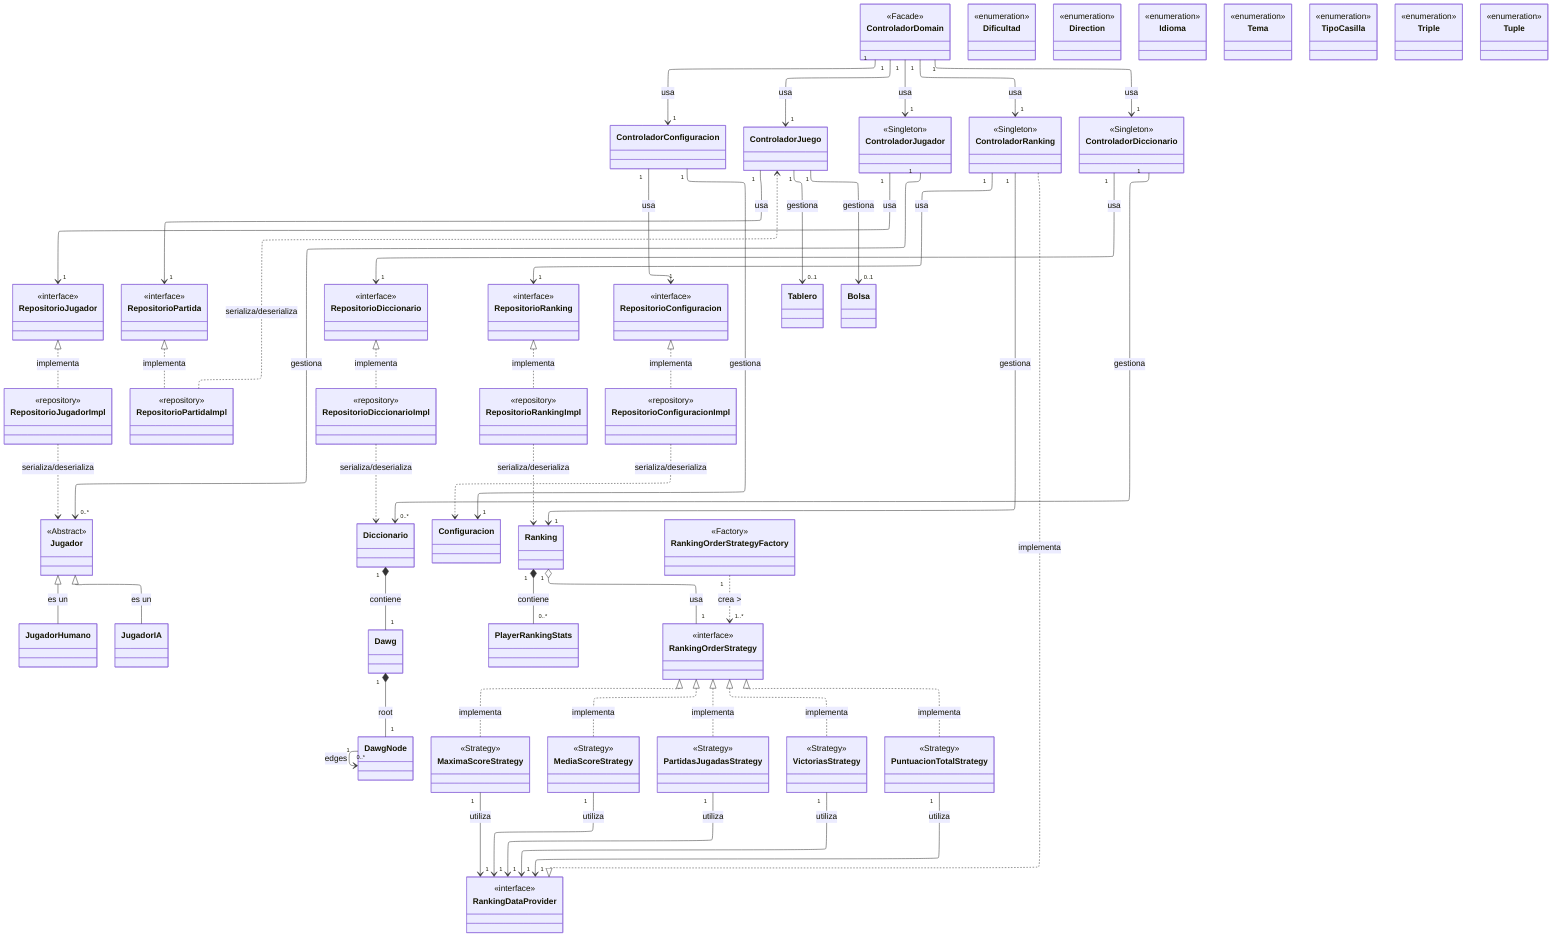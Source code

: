 ---
config:
  layout: elk
---
classDiagram
direction TB
    %% CAPA 1: CONTROLLERS (Superior)
    class ControladorDomain {
    }
    class ControladorConfiguracion {
    }
    class ControladorJuego {
    }
    class ControladorJugador {
    }
    class ControladorRanking {
    }
    class ControladorDiccionario {
    }

    %% CAPA 2: REPOSITORIES (NUEVAS CLASES)
    class RepositorioJugador {
    }
    class RepositorioPartida {
    }
    class RepositorioDiccionario {
    }
    class RepositorioRanking {
    }
    class RepositorioConfiguracion {
    }

    %% IMPLEMENTACIONES (NUEVAS CLASES)
    class RepositorioJugadorImpl {
    }
    class RepositorioPartidaImpl {
    }
    class RepositorioDiccionarioImpl {
    }
    class RepositorioRankingImpl {
    }
    class RepositorioConfiguracionImpl {
    }

    %% CAPA 3: MODELOS
    class Jugador {
    }
    class JugadorHumano {
    }
    class JugadorIA {
    }
    class Tablero {
    }
    class Bolsa {
    }
    class Diccionario {
    }
    class Configuracion {
    }
    class Ranking {
    }

    %% MODELOS SECUNDARIOS
    class Dawg {
    }
    class DawgNode {
    }
    class PlayerRankingStats {
    }

    %% SUBSISTEMA RANKING
    class RankingDataProvider {
    }
    class RankingOrderStrategy {
    }
    class RankingOrderStrategyFactory {
    }
    class MaximaScoreStrategy {
    }
    class MediaScoreStrategy {
    }
    class PartidasJugadasStrategy {
    }
    class VictoriasStrategy {
    }
    class PuntuacionTotalStrategy {
    }

    %% HELPERS (NUEVA CLASE)
    class Dificultad {
    }
    class Direction {
    }
    class Idioma {
    }
    class Tema {
    }
    class TipoCasilla {
    }
    class Triple {
    }
    class Tuple {

    }

    %% ESTEREOTIPOS
    <<Facade>> ControladorDomain
    <<Singleton>> ControladorJugador
    <<Singleton>> ControladorRanking
    <<Singleton>> ControladorDiccionario
    <<interface>> RepositorioJugador
    <<interface>> RepositorioPartida
    <<interface>> RepositorioDiccionario
    <<interface>> RepositorioRanking
    <<interface>> RepositorioConfiguracion
    <<Abstract>> Jugador
    <<interface>> RankingDataProvider
    <<interface>> RankingOrderStrategy
    <<Factory>> RankingOrderStrategyFactory
    <<Strategy>> MaximaScoreStrategy
    <<Strategy>> MediaScoreStrategy
    <<Strategy>> PartidasJugadasStrategy
    <<Strategy>> VictoriasStrategy
    <<Strategy>> PuntuacionTotalStrategy
    <<enumeration>> Dificultad
    <<enumeration>> Tema
    <<enumeration>> Direction
    <<enumeration>> Tuple
    <<enumeration>> Triple
    <<enumeration>> Idioma
    <<enumeration>> TipoCasilla
    <<repository>> RepositorioJugadorImpl
    <<repository>> RepositorioPartidaImpl
    <<repository>> RepositorioDiccionarioImpl
    <<repository>> RepositorioRankingImpl
    <<repository>> RepositorioConfiguracionImpl

    %% DEFINIR ESTILOS PARA CLASES NUEVAS
    classDef nuevaRepo fill:#e8f4fd,stroke:#4a90e2,stroke-width:2px
    classDef nuevaEnum fill:#fff2e8,stroke:#d4681a,stroke-width:2px
    
    %% APLICAR ESTILOS A CLASES NUEVAS
    class RepositorioJugador:::nuevaRepo
    class RepositorioPartida:::nuevaRepo
    class RepositorioDiccionario:::nuevaRepo
    class RepositorioRanking:::nuevaRepo
    class RepositorioConfiguracion:::nuevaRepo
    class RepositorioJugadorImpl:::nuevaRepo
    class RepositorioPartidaImpl:::nuevaRepo
    class RepositorioDiccionarioImpl:::nuevaRepo
    class RepositorioRankingImpl:::nuevaRepo
    class RepositorioConfiguracionImpl:::nuevaRepo
    class Dificultad:::nuevaEnum

    %% RELACIONES CONTROLADORES CON MULTIPLICIDAD
    ControladorDomain "1" --> "1" ControladorConfiguracion : usa
    ControladorDomain "1" --> "1" ControladorJuego : usa
    ControladorDomain "1" --> "1" ControladorRanking : usa
    ControladorDomain "1" --> "1" ControladorJugador : usa
    ControladorDomain "1" --> "1" ControladorDiccionario : usa

    %% RELACIONES CONTROLADORES-REPOSITORIOS
    ControladorJugador "1" --> "1" RepositorioJugador : usa
    ControladorJuego "1" --> "1" RepositorioPartida : usa
    ControladorDiccionario "1" --> "1" RepositorioDiccionario : usa
    ControladorRanking "1" --> "1" RepositorioRanking : usa
    ControladorConfiguracion "1" --> "1" RepositorioConfiguracion : usa

    %% IMPLEMENTACIONES DE REPOSITORIOS
    RepositorioJugador <|.. RepositorioJugadorImpl : implementa
    RepositorioPartida <|.. RepositorioPartidaImpl : implementa
    RepositorioDiccionario <|.. RepositorioDiccionarioImpl : implementa
    RepositorioRanking <|.. RepositorioRankingImpl : implementa
    RepositorioConfiguracion <|.. RepositorioConfiguracionImpl : implementa

    %% RELACIONES CONTROLADORES-MODELOS
    ControladorJugador "1" --> "0..*" Jugador : gestiona
    ControladorConfiguracion "1" --> "1" Configuracion : gestiona
    ControladorJuego "1" --> "0..1" Tablero : gestiona
    ControladorJuego "1" --> "0..1" Bolsa : gestiona
    ControladorRanking "1" --> "1" Ranking : gestiona
    ControladorDiccionario "1" --> "0..*" Diccionario : gestiona

    %% HERENCIA DE MODELOS
    Jugador <|-- JugadorHumano : es un
    Jugador <|-- JugadorIA : es un

    %% RELACIONES DE COMPOSICIÓN Y AGREGACIÓN
    Ranking "1" *-- "0..*" PlayerRankingStats : contiene
    Ranking "1" o-- "1" RankingOrderStrategy : usa
    Diccionario "1" *-- "1" Dawg : contiene
    Dawg "1" *-- "1" DawgNode : root
    DawgNode "1" --> "0..*" DawgNode : edges

    %% SUBSISTEMA DE RANKING
    RankingOrderStrategy <|.. MaximaScoreStrategy : implementa
    RankingOrderStrategy <|.. MediaScoreStrategy : implementa
    RankingOrderStrategy <|.. PartidasJugadasStrategy : implementa
    RankingOrderStrategy <|.. VictoriasStrategy : implementa
    RankingOrderStrategy <|.. PuntuacionTotalStrategy : implementa

    RankingOrderStrategyFactory "1" ..> "1..*" RankingOrderStrategy : crea >

    ControladorRanking ..|> RankingDataProvider : implementa

    MaximaScoreStrategy "1" --> "1" RankingDataProvider : utiliza
    MediaScoreStrategy "1" --> "1" RankingDataProvider : utiliza
    PartidasJugadasStrategy "1" --> "1" RankingDataProvider : utiliza
    VictoriasStrategy "1" --> "1" RankingDataProvider : utiliza
    PuntuacionTotalStrategy "1" --> "1" RankingDataProvider : utiliza

    %% RELACIONES REPOSITORIOS-MODELOS
    RepositorioJugadorImpl ..> Jugador : serializa/deserializa
    RepositorioPartidaImpl ..> ControladorJuego : serializa/deserializa
    RepositorioDiccionarioImpl ..> Diccionario : serializa/deserializa
    RepositorioRankingImpl ..> Ranking : serializa/deserializa
    RepositorioConfiguracionImpl ..> Configuracion : serializa/deserializa